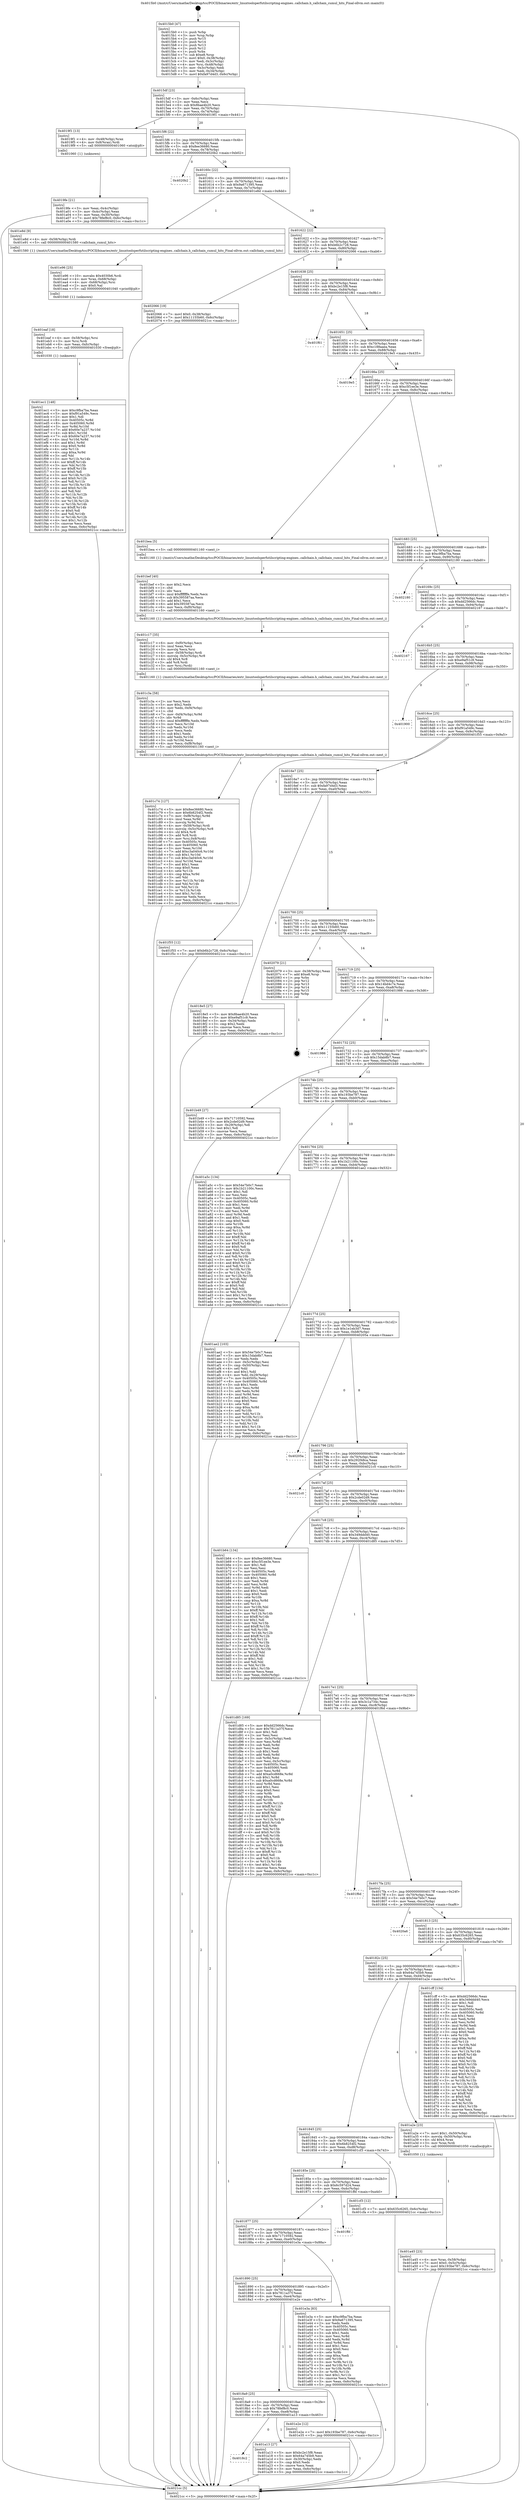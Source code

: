 digraph "0x4015b0" {
  label = "0x4015b0 (/mnt/c/Users/mathe/Desktop/tcc/POCII/binaries/extr_linuxtoolsperfutilscripting-engines..callchain.h_callchain_cumul_hits_Final-ollvm.out::main(0))"
  labelloc = "t"
  node[shape=record]

  Entry [label="",width=0.3,height=0.3,shape=circle,fillcolor=black,style=filled]
  "0x4015df" [label="{
     0x4015df [23]\l
     | [instrs]\l
     &nbsp;&nbsp;0x4015df \<+3\>: mov -0x6c(%rbp),%eax\l
     &nbsp;&nbsp;0x4015e2 \<+2\>: mov %eax,%ecx\l
     &nbsp;&nbsp;0x4015e4 \<+6\>: sub $0x8bae4b20,%ecx\l
     &nbsp;&nbsp;0x4015ea \<+3\>: mov %eax,-0x70(%rbp)\l
     &nbsp;&nbsp;0x4015ed \<+3\>: mov %ecx,-0x74(%rbp)\l
     &nbsp;&nbsp;0x4015f0 \<+6\>: je 00000000004019f1 \<main+0x441\>\l
  }"]
  "0x4019f1" [label="{
     0x4019f1 [13]\l
     | [instrs]\l
     &nbsp;&nbsp;0x4019f1 \<+4\>: mov -0x48(%rbp),%rax\l
     &nbsp;&nbsp;0x4019f5 \<+4\>: mov 0x8(%rax),%rdi\l
     &nbsp;&nbsp;0x4019f9 \<+5\>: call 0000000000401060 \<atoi@plt\>\l
     | [calls]\l
     &nbsp;&nbsp;0x401060 \{1\} (unknown)\l
  }"]
  "0x4015f6" [label="{
     0x4015f6 [22]\l
     | [instrs]\l
     &nbsp;&nbsp;0x4015f6 \<+5\>: jmp 00000000004015fb \<main+0x4b\>\l
     &nbsp;&nbsp;0x4015fb \<+3\>: mov -0x70(%rbp),%eax\l
     &nbsp;&nbsp;0x4015fe \<+5\>: sub $0x8ee36680,%eax\l
     &nbsp;&nbsp;0x401603 \<+3\>: mov %eax,-0x78(%rbp)\l
     &nbsp;&nbsp;0x401606 \<+6\>: je 00000000004020b2 \<main+0xb02\>\l
  }"]
  Exit [label="",width=0.3,height=0.3,shape=circle,fillcolor=black,style=filled,peripheries=2]
  "0x4020b2" [label="{
     0x4020b2\l
  }", style=dashed]
  "0x40160c" [label="{
     0x40160c [22]\l
     | [instrs]\l
     &nbsp;&nbsp;0x40160c \<+5\>: jmp 0000000000401611 \<main+0x61\>\l
     &nbsp;&nbsp;0x401611 \<+3\>: mov -0x70(%rbp),%eax\l
     &nbsp;&nbsp;0x401614 \<+5\>: sub $0x9a671395,%eax\l
     &nbsp;&nbsp;0x401619 \<+3\>: mov %eax,-0x7c(%rbp)\l
     &nbsp;&nbsp;0x40161c \<+6\>: je 0000000000401e8d \<main+0x8dd\>\l
  }"]
  "0x401ec1" [label="{
     0x401ec1 [148]\l
     | [instrs]\l
     &nbsp;&nbsp;0x401ec1 \<+5\>: mov $0xc9fba7ba,%eax\l
     &nbsp;&nbsp;0x401ec6 \<+5\>: mov $0xf91a549c,%ecx\l
     &nbsp;&nbsp;0x401ecb \<+2\>: mov $0x1,%dl\l
     &nbsp;&nbsp;0x401ecd \<+8\>: mov 0x40505c,%r8d\l
     &nbsp;&nbsp;0x401ed5 \<+8\>: mov 0x405060,%r9d\l
     &nbsp;&nbsp;0x401edd \<+3\>: mov %r8d,%r10d\l
     &nbsp;&nbsp;0x401ee0 \<+7\>: add $0x60e7a237,%r10d\l
     &nbsp;&nbsp;0x401ee7 \<+4\>: sub $0x1,%r10d\l
     &nbsp;&nbsp;0x401eeb \<+7\>: sub $0x60e7a237,%r10d\l
     &nbsp;&nbsp;0x401ef2 \<+4\>: imul %r10d,%r8d\l
     &nbsp;&nbsp;0x401ef6 \<+4\>: and $0x1,%r8d\l
     &nbsp;&nbsp;0x401efa \<+4\>: cmp $0x0,%r8d\l
     &nbsp;&nbsp;0x401efe \<+4\>: sete %r11b\l
     &nbsp;&nbsp;0x401f02 \<+4\>: cmp $0xa,%r9d\l
     &nbsp;&nbsp;0x401f06 \<+3\>: setl %bl\l
     &nbsp;&nbsp;0x401f09 \<+3\>: mov %r11b,%r14b\l
     &nbsp;&nbsp;0x401f0c \<+4\>: xor $0xff,%r14b\l
     &nbsp;&nbsp;0x401f10 \<+3\>: mov %bl,%r15b\l
     &nbsp;&nbsp;0x401f13 \<+4\>: xor $0xff,%r15b\l
     &nbsp;&nbsp;0x401f17 \<+3\>: xor $0x0,%dl\l
     &nbsp;&nbsp;0x401f1a \<+3\>: mov %r14b,%r12b\l
     &nbsp;&nbsp;0x401f1d \<+4\>: and $0x0,%r12b\l
     &nbsp;&nbsp;0x401f21 \<+3\>: and %dl,%r11b\l
     &nbsp;&nbsp;0x401f24 \<+3\>: mov %r15b,%r13b\l
     &nbsp;&nbsp;0x401f27 \<+4\>: and $0x0,%r13b\l
     &nbsp;&nbsp;0x401f2b \<+2\>: and %dl,%bl\l
     &nbsp;&nbsp;0x401f2d \<+3\>: or %r11b,%r12b\l
     &nbsp;&nbsp;0x401f30 \<+3\>: or %bl,%r13b\l
     &nbsp;&nbsp;0x401f33 \<+3\>: xor %r13b,%r12b\l
     &nbsp;&nbsp;0x401f36 \<+3\>: or %r15b,%r14b\l
     &nbsp;&nbsp;0x401f39 \<+4\>: xor $0xff,%r14b\l
     &nbsp;&nbsp;0x401f3d \<+3\>: or $0x0,%dl\l
     &nbsp;&nbsp;0x401f40 \<+3\>: and %dl,%r14b\l
     &nbsp;&nbsp;0x401f43 \<+3\>: or %r14b,%r12b\l
     &nbsp;&nbsp;0x401f46 \<+4\>: test $0x1,%r12b\l
     &nbsp;&nbsp;0x401f4a \<+3\>: cmovne %ecx,%eax\l
     &nbsp;&nbsp;0x401f4d \<+3\>: mov %eax,-0x6c(%rbp)\l
     &nbsp;&nbsp;0x401f50 \<+5\>: jmp 00000000004021cc \<main+0xc1c\>\l
  }"]
  "0x401e8d" [label="{
     0x401e8d [9]\l
     | [instrs]\l
     &nbsp;&nbsp;0x401e8d \<+4\>: mov -0x58(%rbp),%rdi\l
     &nbsp;&nbsp;0x401e91 \<+5\>: call 0000000000401580 \<callchain_cumul_hits\>\l
     | [calls]\l
     &nbsp;&nbsp;0x401580 \{1\} (/mnt/c/Users/mathe/Desktop/tcc/POCII/binaries/extr_linuxtoolsperfutilscripting-engines..callchain.h_callchain_cumul_hits_Final-ollvm.out::callchain_cumul_hits)\l
  }"]
  "0x401622" [label="{
     0x401622 [22]\l
     | [instrs]\l
     &nbsp;&nbsp;0x401622 \<+5\>: jmp 0000000000401627 \<main+0x77\>\l
     &nbsp;&nbsp;0x401627 \<+3\>: mov -0x70(%rbp),%eax\l
     &nbsp;&nbsp;0x40162a \<+5\>: sub $0xb6b2c728,%eax\l
     &nbsp;&nbsp;0x40162f \<+3\>: mov %eax,-0x80(%rbp)\l
     &nbsp;&nbsp;0x401632 \<+6\>: je 0000000000402066 \<main+0xab6\>\l
  }"]
  "0x401eaf" [label="{
     0x401eaf [18]\l
     | [instrs]\l
     &nbsp;&nbsp;0x401eaf \<+4\>: mov -0x58(%rbp),%rsi\l
     &nbsp;&nbsp;0x401eb3 \<+3\>: mov %rsi,%rdi\l
     &nbsp;&nbsp;0x401eb6 \<+6\>: mov %eax,-0xfc(%rbp)\l
     &nbsp;&nbsp;0x401ebc \<+5\>: call 0000000000401030 \<free@plt\>\l
     | [calls]\l
     &nbsp;&nbsp;0x401030 \{1\} (unknown)\l
  }"]
  "0x402066" [label="{
     0x402066 [19]\l
     | [instrs]\l
     &nbsp;&nbsp;0x402066 \<+7\>: movl $0x0,-0x38(%rbp)\l
     &nbsp;&nbsp;0x40206d \<+7\>: movl $0x11155b60,-0x6c(%rbp)\l
     &nbsp;&nbsp;0x402074 \<+5\>: jmp 00000000004021cc \<main+0xc1c\>\l
  }"]
  "0x401638" [label="{
     0x401638 [25]\l
     | [instrs]\l
     &nbsp;&nbsp;0x401638 \<+5\>: jmp 000000000040163d \<main+0x8d\>\l
     &nbsp;&nbsp;0x40163d \<+3\>: mov -0x70(%rbp),%eax\l
     &nbsp;&nbsp;0x401640 \<+5\>: sub $0xbc2e15f8,%eax\l
     &nbsp;&nbsp;0x401645 \<+6\>: mov %eax,-0x84(%rbp)\l
     &nbsp;&nbsp;0x40164b \<+6\>: je 0000000000401f61 \<main+0x9b1\>\l
  }"]
  "0x401e96" [label="{
     0x401e96 [25]\l
     | [instrs]\l
     &nbsp;&nbsp;0x401e96 \<+10\>: movabs $0x4030b6,%rdi\l
     &nbsp;&nbsp;0x401ea0 \<+4\>: mov %rax,-0x68(%rbp)\l
     &nbsp;&nbsp;0x401ea4 \<+4\>: mov -0x68(%rbp),%rsi\l
     &nbsp;&nbsp;0x401ea8 \<+2\>: mov $0x0,%al\l
     &nbsp;&nbsp;0x401eaa \<+5\>: call 0000000000401040 \<printf@plt\>\l
     | [calls]\l
     &nbsp;&nbsp;0x401040 \{1\} (unknown)\l
  }"]
  "0x401f61" [label="{
     0x401f61\l
  }", style=dashed]
  "0x401651" [label="{
     0x401651 [25]\l
     | [instrs]\l
     &nbsp;&nbsp;0x401651 \<+5\>: jmp 0000000000401656 \<main+0xa6\>\l
     &nbsp;&nbsp;0x401656 \<+3\>: mov -0x70(%rbp),%eax\l
     &nbsp;&nbsp;0x401659 \<+5\>: sub $0xc188aaea,%eax\l
     &nbsp;&nbsp;0x40165e \<+6\>: mov %eax,-0x88(%rbp)\l
     &nbsp;&nbsp;0x401664 \<+6\>: je 00000000004019e5 \<main+0x435\>\l
  }"]
  "0x401c74" [label="{
     0x401c74 [127]\l
     | [instrs]\l
     &nbsp;&nbsp;0x401c74 \<+5\>: mov $0x8ee36680,%ecx\l
     &nbsp;&nbsp;0x401c79 \<+5\>: mov $0x6b8254f2,%edx\l
     &nbsp;&nbsp;0x401c7e \<+7\>: mov -0xf8(%rbp),%r9d\l
     &nbsp;&nbsp;0x401c85 \<+4\>: imul %eax,%r9d\l
     &nbsp;&nbsp;0x401c89 \<+3\>: movslq %r9d,%rsi\l
     &nbsp;&nbsp;0x401c8c \<+4\>: mov -0x58(%rbp),%rdi\l
     &nbsp;&nbsp;0x401c90 \<+4\>: movslq -0x5c(%rbp),%r8\l
     &nbsp;&nbsp;0x401c94 \<+4\>: shl $0x4,%r8\l
     &nbsp;&nbsp;0x401c98 \<+3\>: add %r8,%rdi\l
     &nbsp;&nbsp;0x401c9b \<+4\>: mov %rsi,0x8(%rdi)\l
     &nbsp;&nbsp;0x401c9f \<+7\>: mov 0x40505c,%eax\l
     &nbsp;&nbsp;0x401ca6 \<+8\>: mov 0x405060,%r9d\l
     &nbsp;&nbsp;0x401cae \<+3\>: mov %eax,%r10d\l
     &nbsp;&nbsp;0x401cb1 \<+7\>: add $0xc3a040c6,%r10d\l
     &nbsp;&nbsp;0x401cb8 \<+4\>: sub $0x1,%r10d\l
     &nbsp;&nbsp;0x401cbc \<+7\>: sub $0xc3a040c6,%r10d\l
     &nbsp;&nbsp;0x401cc3 \<+4\>: imul %r10d,%eax\l
     &nbsp;&nbsp;0x401cc7 \<+3\>: and $0x1,%eax\l
     &nbsp;&nbsp;0x401cca \<+3\>: cmp $0x0,%eax\l
     &nbsp;&nbsp;0x401ccd \<+4\>: sete %r11b\l
     &nbsp;&nbsp;0x401cd1 \<+4\>: cmp $0xa,%r9d\l
     &nbsp;&nbsp;0x401cd5 \<+3\>: setl %bl\l
     &nbsp;&nbsp;0x401cd8 \<+3\>: mov %r11b,%r14b\l
     &nbsp;&nbsp;0x401cdb \<+3\>: and %bl,%r14b\l
     &nbsp;&nbsp;0x401cde \<+3\>: xor %bl,%r11b\l
     &nbsp;&nbsp;0x401ce1 \<+3\>: or %r11b,%r14b\l
     &nbsp;&nbsp;0x401ce4 \<+4\>: test $0x1,%r14b\l
     &nbsp;&nbsp;0x401ce8 \<+3\>: cmovne %edx,%ecx\l
     &nbsp;&nbsp;0x401ceb \<+3\>: mov %ecx,-0x6c(%rbp)\l
     &nbsp;&nbsp;0x401cee \<+5\>: jmp 00000000004021cc \<main+0xc1c\>\l
  }"]
  "0x4019e5" [label="{
     0x4019e5\l
  }", style=dashed]
  "0x40166a" [label="{
     0x40166a [25]\l
     | [instrs]\l
     &nbsp;&nbsp;0x40166a \<+5\>: jmp 000000000040166f \<main+0xbf\>\l
     &nbsp;&nbsp;0x40166f \<+3\>: mov -0x70(%rbp),%eax\l
     &nbsp;&nbsp;0x401672 \<+5\>: sub $0xc5f1ee3e,%eax\l
     &nbsp;&nbsp;0x401677 \<+6\>: mov %eax,-0x8c(%rbp)\l
     &nbsp;&nbsp;0x40167d \<+6\>: je 0000000000401bea \<main+0x63a\>\l
  }"]
  "0x401c3a" [label="{
     0x401c3a [58]\l
     | [instrs]\l
     &nbsp;&nbsp;0x401c3a \<+2\>: xor %ecx,%ecx\l
     &nbsp;&nbsp;0x401c3c \<+5\>: mov $0x2,%edx\l
     &nbsp;&nbsp;0x401c41 \<+6\>: mov %edx,-0xf4(%rbp)\l
     &nbsp;&nbsp;0x401c47 \<+1\>: cltd\l
     &nbsp;&nbsp;0x401c48 \<+7\>: mov -0xf4(%rbp),%r9d\l
     &nbsp;&nbsp;0x401c4f \<+3\>: idiv %r9d\l
     &nbsp;&nbsp;0x401c52 \<+6\>: imul $0xfffffffe,%edx,%edx\l
     &nbsp;&nbsp;0x401c58 \<+3\>: mov %ecx,%r10d\l
     &nbsp;&nbsp;0x401c5b \<+3\>: sub %edx,%r10d\l
     &nbsp;&nbsp;0x401c5e \<+2\>: mov %ecx,%edx\l
     &nbsp;&nbsp;0x401c60 \<+3\>: sub $0x1,%edx\l
     &nbsp;&nbsp;0x401c63 \<+3\>: add %edx,%r10d\l
     &nbsp;&nbsp;0x401c66 \<+3\>: sub %r10d,%ecx\l
     &nbsp;&nbsp;0x401c69 \<+6\>: mov %ecx,-0xf8(%rbp)\l
     &nbsp;&nbsp;0x401c6f \<+5\>: call 0000000000401160 \<next_i\>\l
     | [calls]\l
     &nbsp;&nbsp;0x401160 \{1\} (/mnt/c/Users/mathe/Desktop/tcc/POCII/binaries/extr_linuxtoolsperfutilscripting-engines..callchain.h_callchain_cumul_hits_Final-ollvm.out::next_i)\l
  }"]
  "0x401bea" [label="{
     0x401bea [5]\l
     | [instrs]\l
     &nbsp;&nbsp;0x401bea \<+5\>: call 0000000000401160 \<next_i\>\l
     | [calls]\l
     &nbsp;&nbsp;0x401160 \{1\} (/mnt/c/Users/mathe/Desktop/tcc/POCII/binaries/extr_linuxtoolsperfutilscripting-engines..callchain.h_callchain_cumul_hits_Final-ollvm.out::next_i)\l
  }"]
  "0x401683" [label="{
     0x401683 [25]\l
     | [instrs]\l
     &nbsp;&nbsp;0x401683 \<+5\>: jmp 0000000000401688 \<main+0xd8\>\l
     &nbsp;&nbsp;0x401688 \<+3\>: mov -0x70(%rbp),%eax\l
     &nbsp;&nbsp;0x40168b \<+5\>: sub $0xc9fba7ba,%eax\l
     &nbsp;&nbsp;0x401690 \<+6\>: mov %eax,-0x90(%rbp)\l
     &nbsp;&nbsp;0x401696 \<+6\>: je 0000000000402180 \<main+0xbd0\>\l
  }"]
  "0x401c17" [label="{
     0x401c17 [35]\l
     | [instrs]\l
     &nbsp;&nbsp;0x401c17 \<+6\>: mov -0xf0(%rbp),%ecx\l
     &nbsp;&nbsp;0x401c1d \<+3\>: imul %eax,%ecx\l
     &nbsp;&nbsp;0x401c20 \<+3\>: movslq %ecx,%rsi\l
     &nbsp;&nbsp;0x401c23 \<+4\>: mov -0x58(%rbp),%rdi\l
     &nbsp;&nbsp;0x401c27 \<+4\>: movslq -0x5c(%rbp),%r8\l
     &nbsp;&nbsp;0x401c2b \<+4\>: shl $0x4,%r8\l
     &nbsp;&nbsp;0x401c2f \<+3\>: add %r8,%rdi\l
     &nbsp;&nbsp;0x401c32 \<+3\>: mov %rsi,(%rdi)\l
     &nbsp;&nbsp;0x401c35 \<+5\>: call 0000000000401160 \<next_i\>\l
     | [calls]\l
     &nbsp;&nbsp;0x401160 \{1\} (/mnt/c/Users/mathe/Desktop/tcc/POCII/binaries/extr_linuxtoolsperfutilscripting-engines..callchain.h_callchain_cumul_hits_Final-ollvm.out::next_i)\l
  }"]
  "0x402180" [label="{
     0x402180\l
  }", style=dashed]
  "0x40169c" [label="{
     0x40169c [25]\l
     | [instrs]\l
     &nbsp;&nbsp;0x40169c \<+5\>: jmp 00000000004016a1 \<main+0xf1\>\l
     &nbsp;&nbsp;0x4016a1 \<+3\>: mov -0x70(%rbp),%eax\l
     &nbsp;&nbsp;0x4016a4 \<+5\>: sub $0xdd2566dc,%eax\l
     &nbsp;&nbsp;0x4016a9 \<+6\>: mov %eax,-0x94(%rbp)\l
     &nbsp;&nbsp;0x4016af \<+6\>: je 0000000000402167 \<main+0xbb7\>\l
  }"]
  "0x401bef" [label="{
     0x401bef [40]\l
     | [instrs]\l
     &nbsp;&nbsp;0x401bef \<+5\>: mov $0x2,%ecx\l
     &nbsp;&nbsp;0x401bf4 \<+1\>: cltd\l
     &nbsp;&nbsp;0x401bf5 \<+2\>: idiv %ecx\l
     &nbsp;&nbsp;0x401bf7 \<+6\>: imul $0xfffffffe,%edx,%ecx\l
     &nbsp;&nbsp;0x401bfd \<+6\>: sub $0x395587aa,%ecx\l
     &nbsp;&nbsp;0x401c03 \<+3\>: add $0x1,%ecx\l
     &nbsp;&nbsp;0x401c06 \<+6\>: add $0x395587aa,%ecx\l
     &nbsp;&nbsp;0x401c0c \<+6\>: mov %ecx,-0xf0(%rbp)\l
     &nbsp;&nbsp;0x401c12 \<+5\>: call 0000000000401160 \<next_i\>\l
     | [calls]\l
     &nbsp;&nbsp;0x401160 \{1\} (/mnt/c/Users/mathe/Desktop/tcc/POCII/binaries/extr_linuxtoolsperfutilscripting-engines..callchain.h_callchain_cumul_hits_Final-ollvm.out::next_i)\l
  }"]
  "0x402167" [label="{
     0x402167\l
  }", style=dashed]
  "0x4016b5" [label="{
     0x4016b5 [25]\l
     | [instrs]\l
     &nbsp;&nbsp;0x4016b5 \<+5\>: jmp 00000000004016ba \<main+0x10a\>\l
     &nbsp;&nbsp;0x4016ba \<+3\>: mov -0x70(%rbp),%eax\l
     &nbsp;&nbsp;0x4016bd \<+5\>: sub $0xe9af51c9,%eax\l
     &nbsp;&nbsp;0x4016c2 \<+6\>: mov %eax,-0x98(%rbp)\l
     &nbsp;&nbsp;0x4016c8 \<+6\>: je 0000000000401900 \<main+0x350\>\l
  }"]
  "0x401a45" [label="{
     0x401a45 [23]\l
     | [instrs]\l
     &nbsp;&nbsp;0x401a45 \<+4\>: mov %rax,-0x58(%rbp)\l
     &nbsp;&nbsp;0x401a49 \<+7\>: movl $0x0,-0x5c(%rbp)\l
     &nbsp;&nbsp;0x401a50 \<+7\>: movl $0x193be787,-0x6c(%rbp)\l
     &nbsp;&nbsp;0x401a57 \<+5\>: jmp 00000000004021cc \<main+0xc1c\>\l
  }"]
  "0x401900" [label="{
     0x401900\l
  }", style=dashed]
  "0x4016ce" [label="{
     0x4016ce [25]\l
     | [instrs]\l
     &nbsp;&nbsp;0x4016ce \<+5\>: jmp 00000000004016d3 \<main+0x123\>\l
     &nbsp;&nbsp;0x4016d3 \<+3\>: mov -0x70(%rbp),%eax\l
     &nbsp;&nbsp;0x4016d6 \<+5\>: sub $0xf91a549c,%eax\l
     &nbsp;&nbsp;0x4016db \<+6\>: mov %eax,-0x9c(%rbp)\l
     &nbsp;&nbsp;0x4016e1 \<+6\>: je 0000000000401f55 \<main+0x9a5\>\l
  }"]
  "0x4018c2" [label="{
     0x4018c2\l
  }", style=dashed]
  "0x401f55" [label="{
     0x401f55 [12]\l
     | [instrs]\l
     &nbsp;&nbsp;0x401f55 \<+7\>: movl $0xb6b2c728,-0x6c(%rbp)\l
     &nbsp;&nbsp;0x401f5c \<+5\>: jmp 00000000004021cc \<main+0xc1c\>\l
  }"]
  "0x4016e7" [label="{
     0x4016e7 [25]\l
     | [instrs]\l
     &nbsp;&nbsp;0x4016e7 \<+5\>: jmp 00000000004016ec \<main+0x13c\>\l
     &nbsp;&nbsp;0x4016ec \<+3\>: mov -0x70(%rbp),%eax\l
     &nbsp;&nbsp;0x4016ef \<+5\>: sub $0xfa97d4d3,%eax\l
     &nbsp;&nbsp;0x4016f4 \<+6\>: mov %eax,-0xa0(%rbp)\l
     &nbsp;&nbsp;0x4016fa \<+6\>: je 00000000004018e5 \<main+0x335\>\l
  }"]
  "0x401a13" [label="{
     0x401a13 [27]\l
     | [instrs]\l
     &nbsp;&nbsp;0x401a13 \<+5\>: mov $0xbc2e15f8,%eax\l
     &nbsp;&nbsp;0x401a18 \<+5\>: mov $0x64a745b9,%ecx\l
     &nbsp;&nbsp;0x401a1d \<+3\>: mov -0x30(%rbp),%edx\l
     &nbsp;&nbsp;0x401a20 \<+3\>: cmp $0x0,%edx\l
     &nbsp;&nbsp;0x401a23 \<+3\>: cmove %ecx,%eax\l
     &nbsp;&nbsp;0x401a26 \<+3\>: mov %eax,-0x6c(%rbp)\l
     &nbsp;&nbsp;0x401a29 \<+5\>: jmp 00000000004021cc \<main+0xc1c\>\l
  }"]
  "0x4018e5" [label="{
     0x4018e5 [27]\l
     | [instrs]\l
     &nbsp;&nbsp;0x4018e5 \<+5\>: mov $0x8bae4b20,%eax\l
     &nbsp;&nbsp;0x4018ea \<+5\>: mov $0xe9af51c9,%ecx\l
     &nbsp;&nbsp;0x4018ef \<+3\>: mov -0x34(%rbp),%edx\l
     &nbsp;&nbsp;0x4018f2 \<+3\>: cmp $0x2,%edx\l
     &nbsp;&nbsp;0x4018f5 \<+3\>: cmovne %ecx,%eax\l
     &nbsp;&nbsp;0x4018f8 \<+3\>: mov %eax,-0x6c(%rbp)\l
     &nbsp;&nbsp;0x4018fb \<+5\>: jmp 00000000004021cc \<main+0xc1c\>\l
  }"]
  "0x401700" [label="{
     0x401700 [25]\l
     | [instrs]\l
     &nbsp;&nbsp;0x401700 \<+5\>: jmp 0000000000401705 \<main+0x155\>\l
     &nbsp;&nbsp;0x401705 \<+3\>: mov -0x70(%rbp),%eax\l
     &nbsp;&nbsp;0x401708 \<+5\>: sub $0x11155b60,%eax\l
     &nbsp;&nbsp;0x40170d \<+6\>: mov %eax,-0xa4(%rbp)\l
     &nbsp;&nbsp;0x401713 \<+6\>: je 0000000000402079 \<main+0xac9\>\l
  }"]
  "0x4021cc" [label="{
     0x4021cc [5]\l
     | [instrs]\l
     &nbsp;&nbsp;0x4021cc \<+5\>: jmp 00000000004015df \<main+0x2f\>\l
  }"]
  "0x4015b0" [label="{
     0x4015b0 [47]\l
     | [instrs]\l
     &nbsp;&nbsp;0x4015b0 \<+1\>: push %rbp\l
     &nbsp;&nbsp;0x4015b1 \<+3\>: mov %rsp,%rbp\l
     &nbsp;&nbsp;0x4015b4 \<+2\>: push %r15\l
     &nbsp;&nbsp;0x4015b6 \<+2\>: push %r14\l
     &nbsp;&nbsp;0x4015b8 \<+2\>: push %r13\l
     &nbsp;&nbsp;0x4015ba \<+2\>: push %r12\l
     &nbsp;&nbsp;0x4015bc \<+1\>: push %rbx\l
     &nbsp;&nbsp;0x4015bd \<+7\>: sub $0xe8,%rsp\l
     &nbsp;&nbsp;0x4015c4 \<+7\>: movl $0x0,-0x38(%rbp)\l
     &nbsp;&nbsp;0x4015cb \<+3\>: mov %edi,-0x3c(%rbp)\l
     &nbsp;&nbsp;0x4015ce \<+4\>: mov %rsi,-0x48(%rbp)\l
     &nbsp;&nbsp;0x4015d2 \<+3\>: mov -0x3c(%rbp),%edi\l
     &nbsp;&nbsp;0x4015d5 \<+3\>: mov %edi,-0x34(%rbp)\l
     &nbsp;&nbsp;0x4015d8 \<+7\>: movl $0xfa97d4d3,-0x6c(%rbp)\l
  }"]
  "0x4019fe" [label="{
     0x4019fe [21]\l
     | [instrs]\l
     &nbsp;&nbsp;0x4019fe \<+3\>: mov %eax,-0x4c(%rbp)\l
     &nbsp;&nbsp;0x401a01 \<+3\>: mov -0x4c(%rbp),%eax\l
     &nbsp;&nbsp;0x401a04 \<+3\>: mov %eax,-0x30(%rbp)\l
     &nbsp;&nbsp;0x401a07 \<+7\>: movl $0x78fef8c0,-0x6c(%rbp)\l
     &nbsp;&nbsp;0x401a0e \<+5\>: jmp 00000000004021cc \<main+0xc1c\>\l
  }"]
  "0x4018a9" [label="{
     0x4018a9 [25]\l
     | [instrs]\l
     &nbsp;&nbsp;0x4018a9 \<+5\>: jmp 00000000004018ae \<main+0x2fe\>\l
     &nbsp;&nbsp;0x4018ae \<+3\>: mov -0x70(%rbp),%eax\l
     &nbsp;&nbsp;0x4018b1 \<+5\>: sub $0x78fef8c0,%eax\l
     &nbsp;&nbsp;0x4018b6 \<+6\>: mov %eax,-0xe8(%rbp)\l
     &nbsp;&nbsp;0x4018bc \<+6\>: je 0000000000401a13 \<main+0x463\>\l
  }"]
  "0x402079" [label="{
     0x402079 [21]\l
     | [instrs]\l
     &nbsp;&nbsp;0x402079 \<+3\>: mov -0x38(%rbp),%eax\l
     &nbsp;&nbsp;0x40207c \<+7\>: add $0xe8,%rsp\l
     &nbsp;&nbsp;0x402083 \<+1\>: pop %rbx\l
     &nbsp;&nbsp;0x402084 \<+2\>: pop %r12\l
     &nbsp;&nbsp;0x402086 \<+2\>: pop %r13\l
     &nbsp;&nbsp;0x402088 \<+2\>: pop %r14\l
     &nbsp;&nbsp;0x40208a \<+2\>: pop %r15\l
     &nbsp;&nbsp;0x40208c \<+1\>: pop %rbp\l
     &nbsp;&nbsp;0x40208d \<+1\>: ret\l
  }"]
  "0x401719" [label="{
     0x401719 [25]\l
     | [instrs]\l
     &nbsp;&nbsp;0x401719 \<+5\>: jmp 000000000040171e \<main+0x16e\>\l
     &nbsp;&nbsp;0x40171e \<+3\>: mov -0x70(%rbp),%eax\l
     &nbsp;&nbsp;0x401721 \<+5\>: sub $0x14bd4c7e,%eax\l
     &nbsp;&nbsp;0x401726 \<+6\>: mov %eax,-0xa8(%rbp)\l
     &nbsp;&nbsp;0x40172c \<+6\>: je 0000000000401986 \<main+0x3d6\>\l
  }"]
  "0x401e2e" [label="{
     0x401e2e [12]\l
     | [instrs]\l
     &nbsp;&nbsp;0x401e2e \<+7\>: movl $0x193be787,-0x6c(%rbp)\l
     &nbsp;&nbsp;0x401e35 \<+5\>: jmp 00000000004021cc \<main+0xc1c\>\l
  }"]
  "0x401986" [label="{
     0x401986\l
  }", style=dashed]
  "0x401732" [label="{
     0x401732 [25]\l
     | [instrs]\l
     &nbsp;&nbsp;0x401732 \<+5\>: jmp 0000000000401737 \<main+0x187\>\l
     &nbsp;&nbsp;0x401737 \<+3\>: mov -0x70(%rbp),%eax\l
     &nbsp;&nbsp;0x40173a \<+5\>: sub $0x15dab8b7,%eax\l
     &nbsp;&nbsp;0x40173f \<+6\>: mov %eax,-0xac(%rbp)\l
     &nbsp;&nbsp;0x401745 \<+6\>: je 0000000000401b49 \<main+0x599\>\l
  }"]
  "0x401890" [label="{
     0x401890 [25]\l
     | [instrs]\l
     &nbsp;&nbsp;0x401890 \<+5\>: jmp 0000000000401895 \<main+0x2e5\>\l
     &nbsp;&nbsp;0x401895 \<+3\>: mov -0x70(%rbp),%eax\l
     &nbsp;&nbsp;0x401898 \<+5\>: sub $0x7811a37f,%eax\l
     &nbsp;&nbsp;0x40189d \<+6\>: mov %eax,-0xe4(%rbp)\l
     &nbsp;&nbsp;0x4018a3 \<+6\>: je 0000000000401e2e \<main+0x87e\>\l
  }"]
  "0x401b49" [label="{
     0x401b49 [27]\l
     | [instrs]\l
     &nbsp;&nbsp;0x401b49 \<+5\>: mov $0x71710592,%eax\l
     &nbsp;&nbsp;0x401b4e \<+5\>: mov $0x2cde02d9,%ecx\l
     &nbsp;&nbsp;0x401b53 \<+3\>: mov -0x29(%rbp),%dl\l
     &nbsp;&nbsp;0x401b56 \<+3\>: test $0x1,%dl\l
     &nbsp;&nbsp;0x401b59 \<+3\>: cmovne %ecx,%eax\l
     &nbsp;&nbsp;0x401b5c \<+3\>: mov %eax,-0x6c(%rbp)\l
     &nbsp;&nbsp;0x401b5f \<+5\>: jmp 00000000004021cc \<main+0xc1c\>\l
  }"]
  "0x40174b" [label="{
     0x40174b [25]\l
     | [instrs]\l
     &nbsp;&nbsp;0x40174b \<+5\>: jmp 0000000000401750 \<main+0x1a0\>\l
     &nbsp;&nbsp;0x401750 \<+3\>: mov -0x70(%rbp),%eax\l
     &nbsp;&nbsp;0x401753 \<+5\>: sub $0x193be787,%eax\l
     &nbsp;&nbsp;0x401758 \<+6\>: mov %eax,-0xb0(%rbp)\l
     &nbsp;&nbsp;0x40175e \<+6\>: je 0000000000401a5c \<main+0x4ac\>\l
  }"]
  "0x401e3a" [label="{
     0x401e3a [83]\l
     | [instrs]\l
     &nbsp;&nbsp;0x401e3a \<+5\>: mov $0xc9fba7ba,%eax\l
     &nbsp;&nbsp;0x401e3f \<+5\>: mov $0x9a671395,%ecx\l
     &nbsp;&nbsp;0x401e44 \<+2\>: xor %edx,%edx\l
     &nbsp;&nbsp;0x401e46 \<+7\>: mov 0x40505c,%esi\l
     &nbsp;&nbsp;0x401e4d \<+7\>: mov 0x405060,%edi\l
     &nbsp;&nbsp;0x401e54 \<+3\>: sub $0x1,%edx\l
     &nbsp;&nbsp;0x401e57 \<+3\>: mov %esi,%r8d\l
     &nbsp;&nbsp;0x401e5a \<+3\>: add %edx,%r8d\l
     &nbsp;&nbsp;0x401e5d \<+4\>: imul %r8d,%esi\l
     &nbsp;&nbsp;0x401e61 \<+3\>: and $0x1,%esi\l
     &nbsp;&nbsp;0x401e64 \<+3\>: cmp $0x0,%esi\l
     &nbsp;&nbsp;0x401e67 \<+4\>: sete %r9b\l
     &nbsp;&nbsp;0x401e6b \<+3\>: cmp $0xa,%edi\l
     &nbsp;&nbsp;0x401e6e \<+4\>: setl %r10b\l
     &nbsp;&nbsp;0x401e72 \<+3\>: mov %r9b,%r11b\l
     &nbsp;&nbsp;0x401e75 \<+3\>: and %r10b,%r11b\l
     &nbsp;&nbsp;0x401e78 \<+3\>: xor %r10b,%r9b\l
     &nbsp;&nbsp;0x401e7b \<+3\>: or %r9b,%r11b\l
     &nbsp;&nbsp;0x401e7e \<+4\>: test $0x1,%r11b\l
     &nbsp;&nbsp;0x401e82 \<+3\>: cmovne %ecx,%eax\l
     &nbsp;&nbsp;0x401e85 \<+3\>: mov %eax,-0x6c(%rbp)\l
     &nbsp;&nbsp;0x401e88 \<+5\>: jmp 00000000004021cc \<main+0xc1c\>\l
  }"]
  "0x401a5c" [label="{
     0x401a5c [134]\l
     | [instrs]\l
     &nbsp;&nbsp;0x401a5c \<+5\>: mov $0x54e7b0c7,%eax\l
     &nbsp;&nbsp;0x401a61 \<+5\>: mov $0x1b21100c,%ecx\l
     &nbsp;&nbsp;0x401a66 \<+2\>: mov $0x1,%dl\l
     &nbsp;&nbsp;0x401a68 \<+2\>: xor %esi,%esi\l
     &nbsp;&nbsp;0x401a6a \<+7\>: mov 0x40505c,%edi\l
     &nbsp;&nbsp;0x401a71 \<+8\>: mov 0x405060,%r8d\l
     &nbsp;&nbsp;0x401a79 \<+3\>: sub $0x1,%esi\l
     &nbsp;&nbsp;0x401a7c \<+3\>: mov %edi,%r9d\l
     &nbsp;&nbsp;0x401a7f \<+3\>: add %esi,%r9d\l
     &nbsp;&nbsp;0x401a82 \<+4\>: imul %r9d,%edi\l
     &nbsp;&nbsp;0x401a86 \<+3\>: and $0x1,%edi\l
     &nbsp;&nbsp;0x401a89 \<+3\>: cmp $0x0,%edi\l
     &nbsp;&nbsp;0x401a8c \<+4\>: sete %r10b\l
     &nbsp;&nbsp;0x401a90 \<+4\>: cmp $0xa,%r8d\l
     &nbsp;&nbsp;0x401a94 \<+4\>: setl %r11b\l
     &nbsp;&nbsp;0x401a98 \<+3\>: mov %r10b,%bl\l
     &nbsp;&nbsp;0x401a9b \<+3\>: xor $0xff,%bl\l
     &nbsp;&nbsp;0x401a9e \<+3\>: mov %r11b,%r14b\l
     &nbsp;&nbsp;0x401aa1 \<+4\>: xor $0xff,%r14b\l
     &nbsp;&nbsp;0x401aa5 \<+3\>: xor $0x0,%dl\l
     &nbsp;&nbsp;0x401aa8 \<+3\>: mov %bl,%r15b\l
     &nbsp;&nbsp;0x401aab \<+4\>: and $0x0,%r15b\l
     &nbsp;&nbsp;0x401aaf \<+3\>: and %dl,%r10b\l
     &nbsp;&nbsp;0x401ab2 \<+3\>: mov %r14b,%r12b\l
     &nbsp;&nbsp;0x401ab5 \<+4\>: and $0x0,%r12b\l
     &nbsp;&nbsp;0x401ab9 \<+3\>: and %dl,%r11b\l
     &nbsp;&nbsp;0x401abc \<+3\>: or %r10b,%r15b\l
     &nbsp;&nbsp;0x401abf \<+3\>: or %r11b,%r12b\l
     &nbsp;&nbsp;0x401ac2 \<+3\>: xor %r12b,%r15b\l
     &nbsp;&nbsp;0x401ac5 \<+3\>: or %r14b,%bl\l
     &nbsp;&nbsp;0x401ac8 \<+3\>: xor $0xff,%bl\l
     &nbsp;&nbsp;0x401acb \<+3\>: or $0x0,%dl\l
     &nbsp;&nbsp;0x401ace \<+2\>: and %dl,%bl\l
     &nbsp;&nbsp;0x401ad0 \<+3\>: or %bl,%r15b\l
     &nbsp;&nbsp;0x401ad3 \<+4\>: test $0x1,%r15b\l
     &nbsp;&nbsp;0x401ad7 \<+3\>: cmovne %ecx,%eax\l
     &nbsp;&nbsp;0x401ada \<+3\>: mov %eax,-0x6c(%rbp)\l
     &nbsp;&nbsp;0x401add \<+5\>: jmp 00000000004021cc \<main+0xc1c\>\l
  }"]
  "0x401764" [label="{
     0x401764 [25]\l
     | [instrs]\l
     &nbsp;&nbsp;0x401764 \<+5\>: jmp 0000000000401769 \<main+0x1b9\>\l
     &nbsp;&nbsp;0x401769 \<+3\>: mov -0x70(%rbp),%eax\l
     &nbsp;&nbsp;0x40176c \<+5\>: sub $0x1b21100c,%eax\l
     &nbsp;&nbsp;0x401771 \<+6\>: mov %eax,-0xb4(%rbp)\l
     &nbsp;&nbsp;0x401777 \<+6\>: je 0000000000401ae2 \<main+0x532\>\l
  }"]
  "0x401877" [label="{
     0x401877 [25]\l
     | [instrs]\l
     &nbsp;&nbsp;0x401877 \<+5\>: jmp 000000000040187c \<main+0x2cc\>\l
     &nbsp;&nbsp;0x40187c \<+3\>: mov -0x70(%rbp),%eax\l
     &nbsp;&nbsp;0x40187f \<+5\>: sub $0x71710592,%eax\l
     &nbsp;&nbsp;0x401884 \<+6\>: mov %eax,-0xe0(%rbp)\l
     &nbsp;&nbsp;0x40188a \<+6\>: je 0000000000401e3a \<main+0x88a\>\l
  }"]
  "0x401ae2" [label="{
     0x401ae2 [103]\l
     | [instrs]\l
     &nbsp;&nbsp;0x401ae2 \<+5\>: mov $0x54e7b0c7,%eax\l
     &nbsp;&nbsp;0x401ae7 \<+5\>: mov $0x15dab8b7,%ecx\l
     &nbsp;&nbsp;0x401aec \<+2\>: xor %edx,%edx\l
     &nbsp;&nbsp;0x401aee \<+3\>: mov -0x5c(%rbp),%esi\l
     &nbsp;&nbsp;0x401af1 \<+3\>: cmp -0x50(%rbp),%esi\l
     &nbsp;&nbsp;0x401af4 \<+4\>: setl %dil\l
     &nbsp;&nbsp;0x401af8 \<+4\>: and $0x1,%dil\l
     &nbsp;&nbsp;0x401afc \<+4\>: mov %dil,-0x29(%rbp)\l
     &nbsp;&nbsp;0x401b00 \<+7\>: mov 0x40505c,%esi\l
     &nbsp;&nbsp;0x401b07 \<+8\>: mov 0x405060,%r8d\l
     &nbsp;&nbsp;0x401b0f \<+3\>: sub $0x1,%edx\l
     &nbsp;&nbsp;0x401b12 \<+3\>: mov %esi,%r9d\l
     &nbsp;&nbsp;0x401b15 \<+3\>: add %edx,%r9d\l
     &nbsp;&nbsp;0x401b18 \<+4\>: imul %r9d,%esi\l
     &nbsp;&nbsp;0x401b1c \<+3\>: and $0x1,%esi\l
     &nbsp;&nbsp;0x401b1f \<+3\>: cmp $0x0,%esi\l
     &nbsp;&nbsp;0x401b22 \<+4\>: sete %dil\l
     &nbsp;&nbsp;0x401b26 \<+4\>: cmp $0xa,%r8d\l
     &nbsp;&nbsp;0x401b2a \<+4\>: setl %r10b\l
     &nbsp;&nbsp;0x401b2e \<+3\>: mov %dil,%r11b\l
     &nbsp;&nbsp;0x401b31 \<+3\>: and %r10b,%r11b\l
     &nbsp;&nbsp;0x401b34 \<+3\>: xor %r10b,%dil\l
     &nbsp;&nbsp;0x401b37 \<+3\>: or %dil,%r11b\l
     &nbsp;&nbsp;0x401b3a \<+4\>: test $0x1,%r11b\l
     &nbsp;&nbsp;0x401b3e \<+3\>: cmovne %ecx,%eax\l
     &nbsp;&nbsp;0x401b41 \<+3\>: mov %eax,-0x6c(%rbp)\l
     &nbsp;&nbsp;0x401b44 \<+5\>: jmp 00000000004021cc \<main+0xc1c\>\l
  }"]
  "0x40177d" [label="{
     0x40177d [25]\l
     | [instrs]\l
     &nbsp;&nbsp;0x40177d \<+5\>: jmp 0000000000401782 \<main+0x1d2\>\l
     &nbsp;&nbsp;0x401782 \<+3\>: mov -0x70(%rbp),%eax\l
     &nbsp;&nbsp;0x401785 \<+5\>: sub $0x1e1eb3d7,%eax\l
     &nbsp;&nbsp;0x40178a \<+6\>: mov %eax,-0xb8(%rbp)\l
     &nbsp;&nbsp;0x401790 \<+6\>: je 000000000040205a \<main+0xaaa\>\l
  }"]
  "0x401ffd" [label="{
     0x401ffd\l
  }", style=dashed]
  "0x40205a" [label="{
     0x40205a\l
  }", style=dashed]
  "0x401796" [label="{
     0x401796 [25]\l
     | [instrs]\l
     &nbsp;&nbsp;0x401796 \<+5\>: jmp 000000000040179b \<main+0x1eb\>\l
     &nbsp;&nbsp;0x40179b \<+3\>: mov -0x70(%rbp),%eax\l
     &nbsp;&nbsp;0x40179e \<+5\>: sub $0x292f48ca,%eax\l
     &nbsp;&nbsp;0x4017a3 \<+6\>: mov %eax,-0xbc(%rbp)\l
     &nbsp;&nbsp;0x4017a9 \<+6\>: je 00000000004021c0 \<main+0xc10\>\l
  }"]
  "0x40185e" [label="{
     0x40185e [25]\l
     | [instrs]\l
     &nbsp;&nbsp;0x40185e \<+5\>: jmp 0000000000401863 \<main+0x2b3\>\l
     &nbsp;&nbsp;0x401863 \<+3\>: mov -0x70(%rbp),%eax\l
     &nbsp;&nbsp;0x401866 \<+5\>: sub $0x6c597d24,%eax\l
     &nbsp;&nbsp;0x40186b \<+6\>: mov %eax,-0xdc(%rbp)\l
     &nbsp;&nbsp;0x401871 \<+6\>: je 0000000000401ffd \<main+0xa4d\>\l
  }"]
  "0x4021c0" [label="{
     0x4021c0\l
  }", style=dashed]
  "0x4017af" [label="{
     0x4017af [25]\l
     | [instrs]\l
     &nbsp;&nbsp;0x4017af \<+5\>: jmp 00000000004017b4 \<main+0x204\>\l
     &nbsp;&nbsp;0x4017b4 \<+3\>: mov -0x70(%rbp),%eax\l
     &nbsp;&nbsp;0x4017b7 \<+5\>: sub $0x2cde02d9,%eax\l
     &nbsp;&nbsp;0x4017bc \<+6\>: mov %eax,-0xc0(%rbp)\l
     &nbsp;&nbsp;0x4017c2 \<+6\>: je 0000000000401b64 \<main+0x5b4\>\l
  }"]
  "0x401cf3" [label="{
     0x401cf3 [12]\l
     | [instrs]\l
     &nbsp;&nbsp;0x401cf3 \<+7\>: movl $0x635c6265,-0x6c(%rbp)\l
     &nbsp;&nbsp;0x401cfa \<+5\>: jmp 00000000004021cc \<main+0xc1c\>\l
  }"]
  "0x401b64" [label="{
     0x401b64 [134]\l
     | [instrs]\l
     &nbsp;&nbsp;0x401b64 \<+5\>: mov $0x8ee36680,%eax\l
     &nbsp;&nbsp;0x401b69 \<+5\>: mov $0xc5f1ee3e,%ecx\l
     &nbsp;&nbsp;0x401b6e \<+2\>: mov $0x1,%dl\l
     &nbsp;&nbsp;0x401b70 \<+2\>: xor %esi,%esi\l
     &nbsp;&nbsp;0x401b72 \<+7\>: mov 0x40505c,%edi\l
     &nbsp;&nbsp;0x401b79 \<+8\>: mov 0x405060,%r8d\l
     &nbsp;&nbsp;0x401b81 \<+3\>: sub $0x1,%esi\l
     &nbsp;&nbsp;0x401b84 \<+3\>: mov %edi,%r9d\l
     &nbsp;&nbsp;0x401b87 \<+3\>: add %esi,%r9d\l
     &nbsp;&nbsp;0x401b8a \<+4\>: imul %r9d,%edi\l
     &nbsp;&nbsp;0x401b8e \<+3\>: and $0x1,%edi\l
     &nbsp;&nbsp;0x401b91 \<+3\>: cmp $0x0,%edi\l
     &nbsp;&nbsp;0x401b94 \<+4\>: sete %r10b\l
     &nbsp;&nbsp;0x401b98 \<+4\>: cmp $0xa,%r8d\l
     &nbsp;&nbsp;0x401b9c \<+4\>: setl %r11b\l
     &nbsp;&nbsp;0x401ba0 \<+3\>: mov %r10b,%bl\l
     &nbsp;&nbsp;0x401ba3 \<+3\>: xor $0xff,%bl\l
     &nbsp;&nbsp;0x401ba6 \<+3\>: mov %r11b,%r14b\l
     &nbsp;&nbsp;0x401ba9 \<+4\>: xor $0xff,%r14b\l
     &nbsp;&nbsp;0x401bad \<+3\>: xor $0x1,%dl\l
     &nbsp;&nbsp;0x401bb0 \<+3\>: mov %bl,%r15b\l
     &nbsp;&nbsp;0x401bb3 \<+4\>: and $0xff,%r15b\l
     &nbsp;&nbsp;0x401bb7 \<+3\>: and %dl,%r10b\l
     &nbsp;&nbsp;0x401bba \<+3\>: mov %r14b,%r12b\l
     &nbsp;&nbsp;0x401bbd \<+4\>: and $0xff,%r12b\l
     &nbsp;&nbsp;0x401bc1 \<+3\>: and %dl,%r11b\l
     &nbsp;&nbsp;0x401bc4 \<+3\>: or %r10b,%r15b\l
     &nbsp;&nbsp;0x401bc7 \<+3\>: or %r11b,%r12b\l
     &nbsp;&nbsp;0x401bca \<+3\>: xor %r12b,%r15b\l
     &nbsp;&nbsp;0x401bcd \<+3\>: or %r14b,%bl\l
     &nbsp;&nbsp;0x401bd0 \<+3\>: xor $0xff,%bl\l
     &nbsp;&nbsp;0x401bd3 \<+3\>: or $0x1,%dl\l
     &nbsp;&nbsp;0x401bd6 \<+2\>: and %dl,%bl\l
     &nbsp;&nbsp;0x401bd8 \<+3\>: or %bl,%r15b\l
     &nbsp;&nbsp;0x401bdb \<+4\>: test $0x1,%r15b\l
     &nbsp;&nbsp;0x401bdf \<+3\>: cmovne %ecx,%eax\l
     &nbsp;&nbsp;0x401be2 \<+3\>: mov %eax,-0x6c(%rbp)\l
     &nbsp;&nbsp;0x401be5 \<+5\>: jmp 00000000004021cc \<main+0xc1c\>\l
  }"]
  "0x4017c8" [label="{
     0x4017c8 [25]\l
     | [instrs]\l
     &nbsp;&nbsp;0x4017c8 \<+5\>: jmp 00000000004017cd \<main+0x21d\>\l
     &nbsp;&nbsp;0x4017cd \<+3\>: mov -0x70(%rbp),%eax\l
     &nbsp;&nbsp;0x4017d0 \<+5\>: sub $0x349ddd40,%eax\l
     &nbsp;&nbsp;0x4017d5 \<+6\>: mov %eax,-0xc4(%rbp)\l
     &nbsp;&nbsp;0x4017db \<+6\>: je 0000000000401d85 \<main+0x7d5\>\l
  }"]
  "0x401845" [label="{
     0x401845 [25]\l
     | [instrs]\l
     &nbsp;&nbsp;0x401845 \<+5\>: jmp 000000000040184a \<main+0x29a\>\l
     &nbsp;&nbsp;0x40184a \<+3\>: mov -0x70(%rbp),%eax\l
     &nbsp;&nbsp;0x40184d \<+5\>: sub $0x6b8254f2,%eax\l
     &nbsp;&nbsp;0x401852 \<+6\>: mov %eax,-0xd8(%rbp)\l
     &nbsp;&nbsp;0x401858 \<+6\>: je 0000000000401cf3 \<main+0x743\>\l
  }"]
  "0x401d85" [label="{
     0x401d85 [169]\l
     | [instrs]\l
     &nbsp;&nbsp;0x401d85 \<+5\>: mov $0xdd2566dc,%eax\l
     &nbsp;&nbsp;0x401d8a \<+5\>: mov $0x7811a37f,%ecx\l
     &nbsp;&nbsp;0x401d8f \<+2\>: mov $0x1,%dl\l
     &nbsp;&nbsp;0x401d91 \<+2\>: xor %esi,%esi\l
     &nbsp;&nbsp;0x401d93 \<+3\>: mov -0x5c(%rbp),%edi\l
     &nbsp;&nbsp;0x401d96 \<+3\>: mov %esi,%r8d\l
     &nbsp;&nbsp;0x401d99 \<+3\>: sub %edi,%r8d\l
     &nbsp;&nbsp;0x401d9c \<+2\>: mov %esi,%edi\l
     &nbsp;&nbsp;0x401d9e \<+3\>: sub $0x1,%edi\l
     &nbsp;&nbsp;0x401da1 \<+3\>: add %edi,%r8d\l
     &nbsp;&nbsp;0x401da4 \<+3\>: sub %r8d,%esi\l
     &nbsp;&nbsp;0x401da7 \<+3\>: mov %esi,-0x5c(%rbp)\l
     &nbsp;&nbsp;0x401daa \<+7\>: mov 0x40505c,%esi\l
     &nbsp;&nbsp;0x401db1 \<+7\>: mov 0x405060,%edi\l
     &nbsp;&nbsp;0x401db8 \<+3\>: mov %esi,%r8d\l
     &nbsp;&nbsp;0x401dbb \<+7\>: add $0xa0cd668e,%r8d\l
     &nbsp;&nbsp;0x401dc2 \<+4\>: sub $0x1,%r8d\l
     &nbsp;&nbsp;0x401dc6 \<+7\>: sub $0xa0cd668e,%r8d\l
     &nbsp;&nbsp;0x401dcd \<+4\>: imul %r8d,%esi\l
     &nbsp;&nbsp;0x401dd1 \<+3\>: and $0x1,%esi\l
     &nbsp;&nbsp;0x401dd4 \<+3\>: cmp $0x0,%esi\l
     &nbsp;&nbsp;0x401dd7 \<+4\>: sete %r9b\l
     &nbsp;&nbsp;0x401ddb \<+3\>: cmp $0xa,%edi\l
     &nbsp;&nbsp;0x401dde \<+4\>: setl %r10b\l
     &nbsp;&nbsp;0x401de2 \<+3\>: mov %r9b,%r11b\l
     &nbsp;&nbsp;0x401de5 \<+4\>: xor $0xff,%r11b\l
     &nbsp;&nbsp;0x401de9 \<+3\>: mov %r10b,%bl\l
     &nbsp;&nbsp;0x401dec \<+3\>: xor $0xff,%bl\l
     &nbsp;&nbsp;0x401def \<+3\>: xor $0x0,%dl\l
     &nbsp;&nbsp;0x401df2 \<+3\>: mov %r11b,%r14b\l
     &nbsp;&nbsp;0x401df5 \<+4\>: and $0x0,%r14b\l
     &nbsp;&nbsp;0x401df9 \<+3\>: and %dl,%r9b\l
     &nbsp;&nbsp;0x401dfc \<+3\>: mov %bl,%r15b\l
     &nbsp;&nbsp;0x401dff \<+4\>: and $0x0,%r15b\l
     &nbsp;&nbsp;0x401e03 \<+3\>: and %dl,%r10b\l
     &nbsp;&nbsp;0x401e06 \<+3\>: or %r9b,%r14b\l
     &nbsp;&nbsp;0x401e09 \<+3\>: or %r10b,%r15b\l
     &nbsp;&nbsp;0x401e0c \<+3\>: xor %r15b,%r14b\l
     &nbsp;&nbsp;0x401e0f \<+3\>: or %bl,%r11b\l
     &nbsp;&nbsp;0x401e12 \<+4\>: xor $0xff,%r11b\l
     &nbsp;&nbsp;0x401e16 \<+3\>: or $0x0,%dl\l
     &nbsp;&nbsp;0x401e19 \<+3\>: and %dl,%r11b\l
     &nbsp;&nbsp;0x401e1c \<+3\>: or %r11b,%r14b\l
     &nbsp;&nbsp;0x401e1f \<+4\>: test $0x1,%r14b\l
     &nbsp;&nbsp;0x401e23 \<+3\>: cmovne %ecx,%eax\l
     &nbsp;&nbsp;0x401e26 \<+3\>: mov %eax,-0x6c(%rbp)\l
     &nbsp;&nbsp;0x401e29 \<+5\>: jmp 00000000004021cc \<main+0xc1c\>\l
  }"]
  "0x4017e1" [label="{
     0x4017e1 [25]\l
     | [instrs]\l
     &nbsp;&nbsp;0x4017e1 \<+5\>: jmp 00000000004017e6 \<main+0x236\>\l
     &nbsp;&nbsp;0x4017e6 \<+3\>: mov -0x70(%rbp),%eax\l
     &nbsp;&nbsp;0x4017e9 \<+5\>: sub $0x3c1a734c,%eax\l
     &nbsp;&nbsp;0x4017ee \<+6\>: mov %eax,-0xc8(%rbp)\l
     &nbsp;&nbsp;0x4017f4 \<+6\>: je 0000000000401f6d \<main+0x9bd\>\l
  }"]
  "0x401a2e" [label="{
     0x401a2e [23]\l
     | [instrs]\l
     &nbsp;&nbsp;0x401a2e \<+7\>: movl $0x1,-0x50(%rbp)\l
     &nbsp;&nbsp;0x401a35 \<+4\>: movslq -0x50(%rbp),%rax\l
     &nbsp;&nbsp;0x401a39 \<+4\>: shl $0x4,%rax\l
     &nbsp;&nbsp;0x401a3d \<+3\>: mov %rax,%rdi\l
     &nbsp;&nbsp;0x401a40 \<+5\>: call 0000000000401050 \<malloc@plt\>\l
     | [calls]\l
     &nbsp;&nbsp;0x401050 \{1\} (unknown)\l
  }"]
  "0x401f6d" [label="{
     0x401f6d\l
  }", style=dashed]
  "0x4017fa" [label="{
     0x4017fa [25]\l
     | [instrs]\l
     &nbsp;&nbsp;0x4017fa \<+5\>: jmp 00000000004017ff \<main+0x24f\>\l
     &nbsp;&nbsp;0x4017ff \<+3\>: mov -0x70(%rbp),%eax\l
     &nbsp;&nbsp;0x401802 \<+5\>: sub $0x54e7b0c7,%eax\l
     &nbsp;&nbsp;0x401807 \<+6\>: mov %eax,-0xcc(%rbp)\l
     &nbsp;&nbsp;0x40180d \<+6\>: je 00000000004020a6 \<main+0xaf6\>\l
  }"]
  "0x40182c" [label="{
     0x40182c [25]\l
     | [instrs]\l
     &nbsp;&nbsp;0x40182c \<+5\>: jmp 0000000000401831 \<main+0x281\>\l
     &nbsp;&nbsp;0x401831 \<+3\>: mov -0x70(%rbp),%eax\l
     &nbsp;&nbsp;0x401834 \<+5\>: sub $0x64a745b9,%eax\l
     &nbsp;&nbsp;0x401839 \<+6\>: mov %eax,-0xd4(%rbp)\l
     &nbsp;&nbsp;0x40183f \<+6\>: je 0000000000401a2e \<main+0x47e\>\l
  }"]
  "0x4020a6" [label="{
     0x4020a6\l
  }", style=dashed]
  "0x401813" [label="{
     0x401813 [25]\l
     | [instrs]\l
     &nbsp;&nbsp;0x401813 \<+5\>: jmp 0000000000401818 \<main+0x268\>\l
     &nbsp;&nbsp;0x401818 \<+3\>: mov -0x70(%rbp),%eax\l
     &nbsp;&nbsp;0x40181b \<+5\>: sub $0x635c6265,%eax\l
     &nbsp;&nbsp;0x401820 \<+6\>: mov %eax,-0xd0(%rbp)\l
     &nbsp;&nbsp;0x401826 \<+6\>: je 0000000000401cff \<main+0x74f\>\l
  }"]
  "0x401cff" [label="{
     0x401cff [134]\l
     | [instrs]\l
     &nbsp;&nbsp;0x401cff \<+5\>: mov $0xdd2566dc,%eax\l
     &nbsp;&nbsp;0x401d04 \<+5\>: mov $0x349ddd40,%ecx\l
     &nbsp;&nbsp;0x401d09 \<+2\>: mov $0x1,%dl\l
     &nbsp;&nbsp;0x401d0b \<+2\>: xor %esi,%esi\l
     &nbsp;&nbsp;0x401d0d \<+7\>: mov 0x40505c,%edi\l
     &nbsp;&nbsp;0x401d14 \<+8\>: mov 0x405060,%r8d\l
     &nbsp;&nbsp;0x401d1c \<+3\>: sub $0x1,%esi\l
     &nbsp;&nbsp;0x401d1f \<+3\>: mov %edi,%r9d\l
     &nbsp;&nbsp;0x401d22 \<+3\>: add %esi,%r9d\l
     &nbsp;&nbsp;0x401d25 \<+4\>: imul %r9d,%edi\l
     &nbsp;&nbsp;0x401d29 \<+3\>: and $0x1,%edi\l
     &nbsp;&nbsp;0x401d2c \<+3\>: cmp $0x0,%edi\l
     &nbsp;&nbsp;0x401d2f \<+4\>: sete %r10b\l
     &nbsp;&nbsp;0x401d33 \<+4\>: cmp $0xa,%r8d\l
     &nbsp;&nbsp;0x401d37 \<+4\>: setl %r11b\l
     &nbsp;&nbsp;0x401d3b \<+3\>: mov %r10b,%bl\l
     &nbsp;&nbsp;0x401d3e \<+3\>: xor $0xff,%bl\l
     &nbsp;&nbsp;0x401d41 \<+3\>: mov %r11b,%r14b\l
     &nbsp;&nbsp;0x401d44 \<+4\>: xor $0xff,%r14b\l
     &nbsp;&nbsp;0x401d48 \<+3\>: xor $0x0,%dl\l
     &nbsp;&nbsp;0x401d4b \<+3\>: mov %bl,%r15b\l
     &nbsp;&nbsp;0x401d4e \<+4\>: and $0x0,%r15b\l
     &nbsp;&nbsp;0x401d52 \<+3\>: and %dl,%r10b\l
     &nbsp;&nbsp;0x401d55 \<+3\>: mov %r14b,%r12b\l
     &nbsp;&nbsp;0x401d58 \<+4\>: and $0x0,%r12b\l
     &nbsp;&nbsp;0x401d5c \<+3\>: and %dl,%r11b\l
     &nbsp;&nbsp;0x401d5f \<+3\>: or %r10b,%r15b\l
     &nbsp;&nbsp;0x401d62 \<+3\>: or %r11b,%r12b\l
     &nbsp;&nbsp;0x401d65 \<+3\>: xor %r12b,%r15b\l
     &nbsp;&nbsp;0x401d68 \<+3\>: or %r14b,%bl\l
     &nbsp;&nbsp;0x401d6b \<+3\>: xor $0xff,%bl\l
     &nbsp;&nbsp;0x401d6e \<+3\>: or $0x0,%dl\l
     &nbsp;&nbsp;0x401d71 \<+2\>: and %dl,%bl\l
     &nbsp;&nbsp;0x401d73 \<+3\>: or %bl,%r15b\l
     &nbsp;&nbsp;0x401d76 \<+4\>: test $0x1,%r15b\l
     &nbsp;&nbsp;0x401d7a \<+3\>: cmovne %ecx,%eax\l
     &nbsp;&nbsp;0x401d7d \<+3\>: mov %eax,-0x6c(%rbp)\l
     &nbsp;&nbsp;0x401d80 \<+5\>: jmp 00000000004021cc \<main+0xc1c\>\l
  }"]
  Entry -> "0x4015b0" [label=" 1"]
  "0x4015df" -> "0x4019f1" [label=" 1"]
  "0x4015df" -> "0x4015f6" [label=" 20"]
  "0x402079" -> Exit [label=" 1"]
  "0x4015f6" -> "0x4020b2" [label=" 0"]
  "0x4015f6" -> "0x40160c" [label=" 20"]
  "0x402066" -> "0x4021cc" [label=" 1"]
  "0x40160c" -> "0x401e8d" [label=" 1"]
  "0x40160c" -> "0x401622" [label=" 19"]
  "0x401f55" -> "0x4021cc" [label=" 1"]
  "0x401622" -> "0x402066" [label=" 1"]
  "0x401622" -> "0x401638" [label=" 18"]
  "0x401ec1" -> "0x4021cc" [label=" 1"]
  "0x401638" -> "0x401f61" [label=" 0"]
  "0x401638" -> "0x401651" [label=" 18"]
  "0x401eaf" -> "0x401ec1" [label=" 1"]
  "0x401651" -> "0x4019e5" [label=" 0"]
  "0x401651" -> "0x40166a" [label=" 18"]
  "0x401e96" -> "0x401eaf" [label=" 1"]
  "0x40166a" -> "0x401bea" [label=" 1"]
  "0x40166a" -> "0x401683" [label=" 17"]
  "0x401e8d" -> "0x401e96" [label=" 1"]
  "0x401683" -> "0x402180" [label=" 0"]
  "0x401683" -> "0x40169c" [label=" 17"]
  "0x401e3a" -> "0x4021cc" [label=" 1"]
  "0x40169c" -> "0x402167" [label=" 0"]
  "0x40169c" -> "0x4016b5" [label=" 17"]
  "0x401e2e" -> "0x4021cc" [label=" 1"]
  "0x4016b5" -> "0x401900" [label=" 0"]
  "0x4016b5" -> "0x4016ce" [label=" 17"]
  "0x401d85" -> "0x4021cc" [label=" 1"]
  "0x4016ce" -> "0x401f55" [label=" 1"]
  "0x4016ce" -> "0x4016e7" [label=" 16"]
  "0x401cff" -> "0x4021cc" [label=" 1"]
  "0x4016e7" -> "0x4018e5" [label=" 1"]
  "0x4016e7" -> "0x401700" [label=" 15"]
  "0x4018e5" -> "0x4021cc" [label=" 1"]
  "0x4015b0" -> "0x4015df" [label=" 1"]
  "0x4021cc" -> "0x4015df" [label=" 20"]
  "0x4019f1" -> "0x4019fe" [label=" 1"]
  "0x4019fe" -> "0x4021cc" [label=" 1"]
  "0x401cf3" -> "0x4021cc" [label=" 1"]
  "0x401700" -> "0x402079" [label=" 1"]
  "0x401700" -> "0x401719" [label=" 14"]
  "0x401c3a" -> "0x401c74" [label=" 1"]
  "0x401719" -> "0x401986" [label=" 0"]
  "0x401719" -> "0x401732" [label=" 14"]
  "0x401c17" -> "0x401c3a" [label=" 1"]
  "0x401732" -> "0x401b49" [label=" 2"]
  "0x401732" -> "0x40174b" [label=" 12"]
  "0x401bea" -> "0x401bef" [label=" 1"]
  "0x40174b" -> "0x401a5c" [label=" 2"]
  "0x40174b" -> "0x401764" [label=" 10"]
  "0x401b64" -> "0x4021cc" [label=" 1"]
  "0x401764" -> "0x401ae2" [label=" 2"]
  "0x401764" -> "0x40177d" [label=" 8"]
  "0x401ae2" -> "0x4021cc" [label=" 2"]
  "0x40177d" -> "0x40205a" [label=" 0"]
  "0x40177d" -> "0x401796" [label=" 8"]
  "0x401a5c" -> "0x4021cc" [label=" 2"]
  "0x401796" -> "0x4021c0" [label=" 0"]
  "0x401796" -> "0x4017af" [label=" 8"]
  "0x401a2e" -> "0x401a45" [label=" 1"]
  "0x4017af" -> "0x401b64" [label=" 1"]
  "0x4017af" -> "0x4017c8" [label=" 7"]
  "0x401a13" -> "0x4021cc" [label=" 1"]
  "0x4017c8" -> "0x401d85" [label=" 1"]
  "0x4017c8" -> "0x4017e1" [label=" 6"]
  "0x4018a9" -> "0x401a13" [label=" 1"]
  "0x4017e1" -> "0x401f6d" [label=" 0"]
  "0x4017e1" -> "0x4017fa" [label=" 6"]
  "0x401c74" -> "0x4021cc" [label=" 1"]
  "0x4017fa" -> "0x4020a6" [label=" 0"]
  "0x4017fa" -> "0x401813" [label=" 6"]
  "0x401890" -> "0x401e2e" [label=" 1"]
  "0x401813" -> "0x401cff" [label=" 1"]
  "0x401813" -> "0x40182c" [label=" 5"]
  "0x401890" -> "0x4018a9" [label=" 1"]
  "0x40182c" -> "0x401a2e" [label=" 1"]
  "0x40182c" -> "0x401845" [label=" 4"]
  "0x4018a9" -> "0x4018c2" [label=" 0"]
  "0x401845" -> "0x401cf3" [label=" 1"]
  "0x401845" -> "0x40185e" [label=" 3"]
  "0x401a45" -> "0x4021cc" [label=" 1"]
  "0x40185e" -> "0x401ffd" [label=" 0"]
  "0x40185e" -> "0x401877" [label=" 3"]
  "0x401b49" -> "0x4021cc" [label=" 2"]
  "0x401877" -> "0x401e3a" [label=" 1"]
  "0x401877" -> "0x401890" [label=" 2"]
  "0x401bef" -> "0x401c17" [label=" 1"]
}
